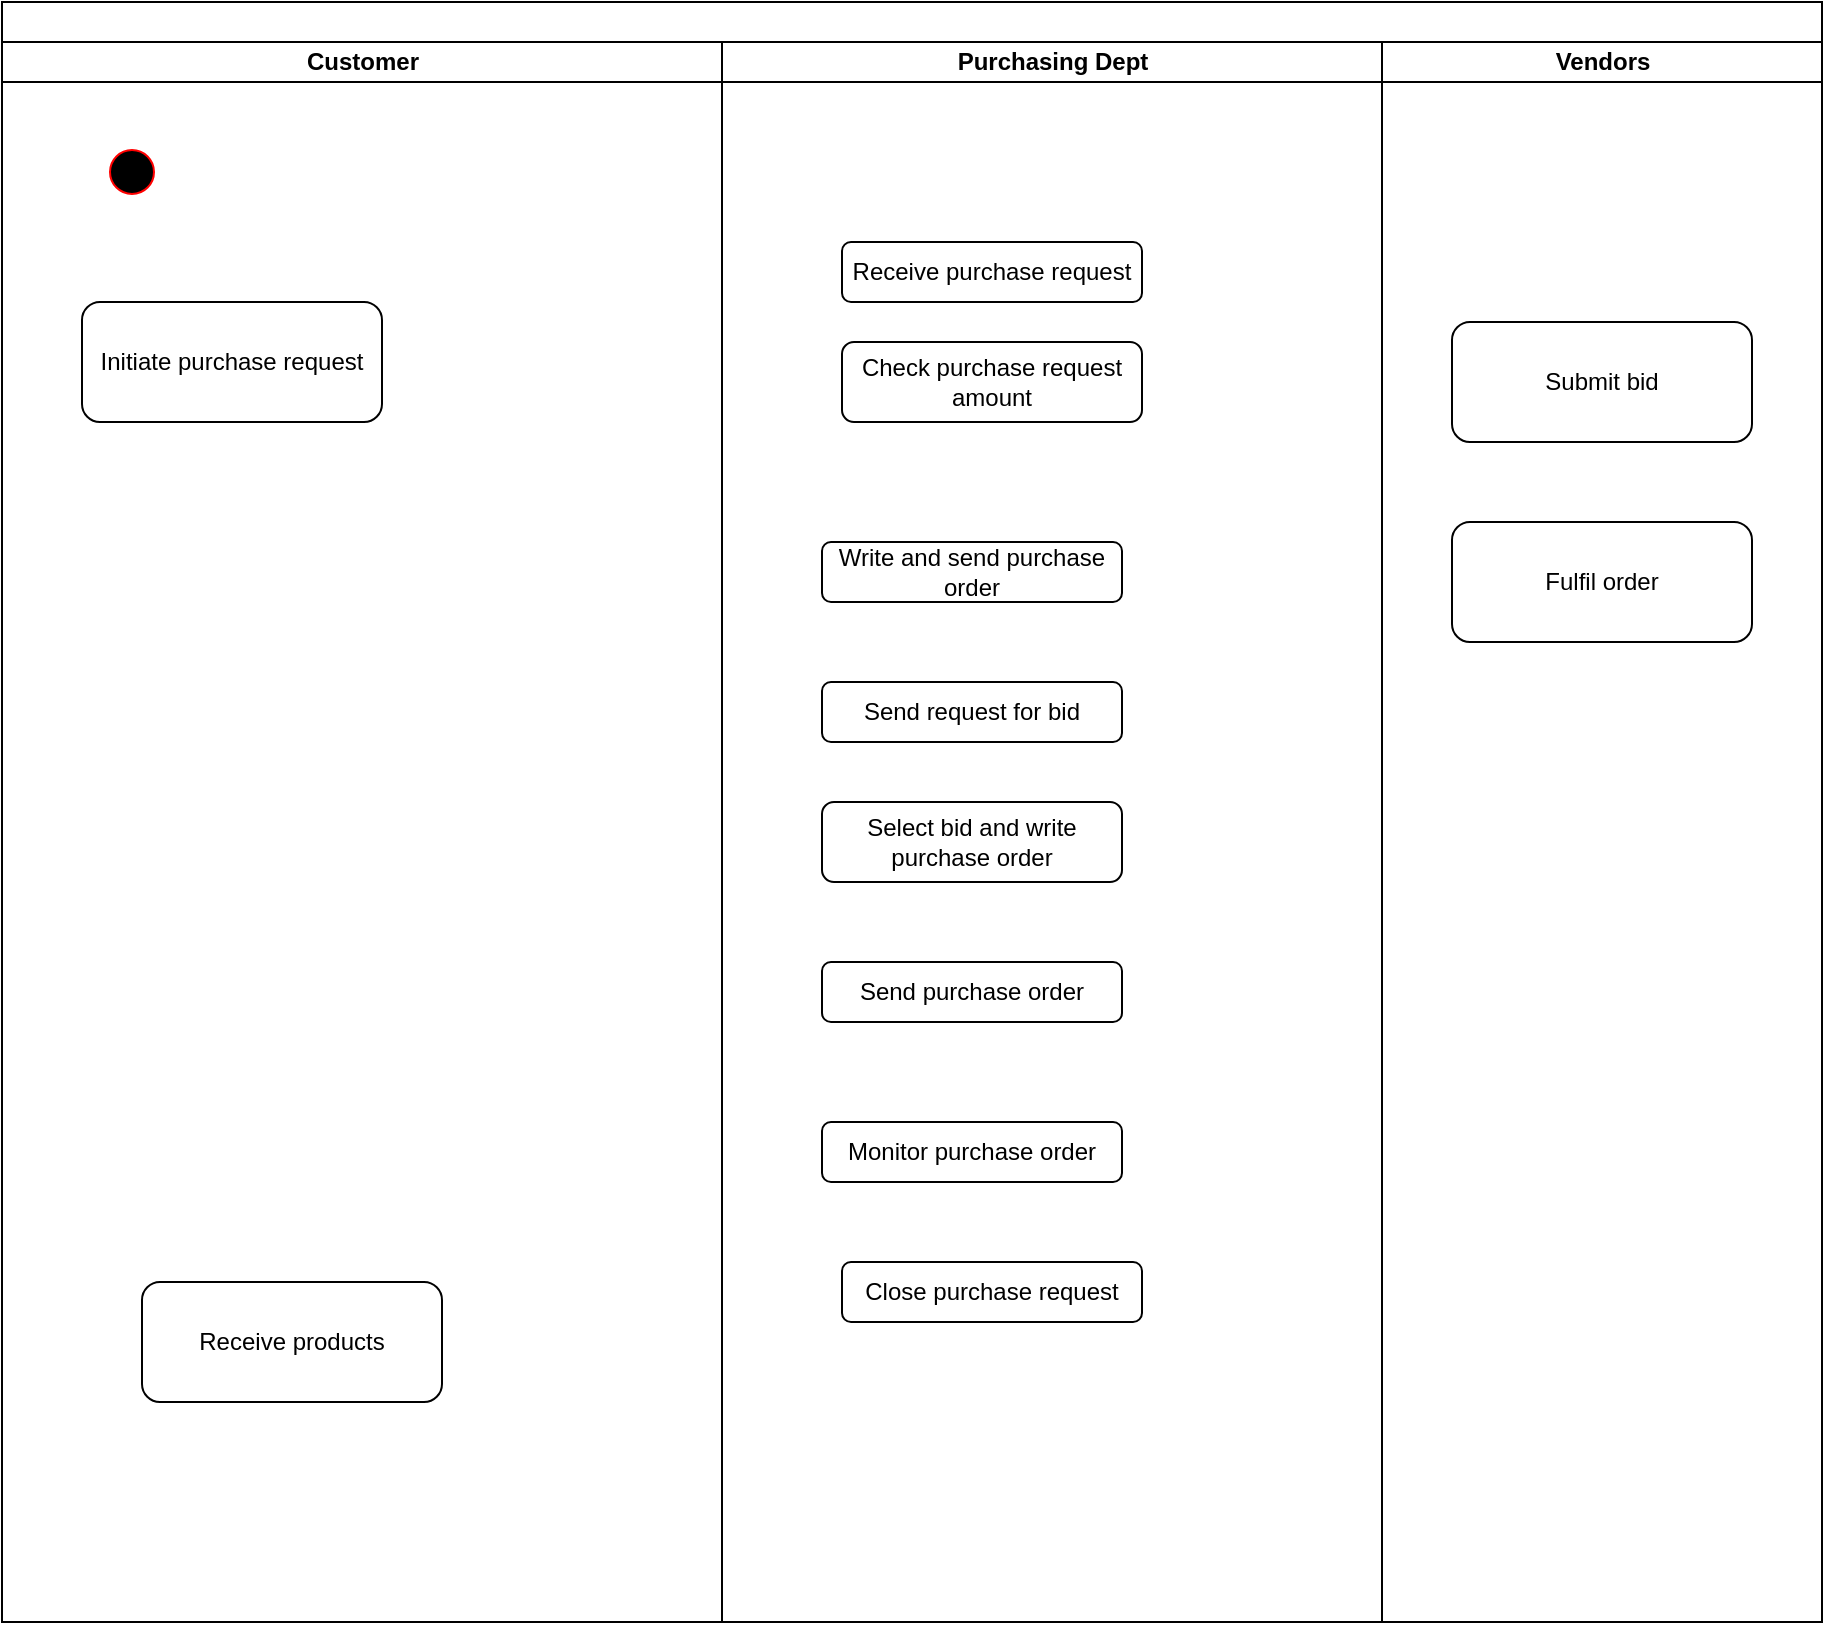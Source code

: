 <mxfile version="21.7.5" type="github">
  <diagram name="Page-1" id="MRdCfs2oOsbd40pX296Y">
    <mxGraphModel dx="1434" dy="782" grid="1" gridSize="10" guides="1" tooltips="1" connect="1" arrows="1" fold="1" page="1" pageScale="1" pageWidth="1169" pageHeight="827" math="0" shadow="0">
      <root>
        <mxCell id="0" />
        <mxCell id="1" parent="0" />
        <mxCell id="LFLOpZK--lgnjMknyGsm-1" value="" style="swimlane;childLayout=stackLayout;resizeParent=1;resizeParentMax=0;startSize=20;html=1;" vertex="1" parent="1">
          <mxGeometry x="110" y="30" width="910" height="810" as="geometry" />
        </mxCell>
        <mxCell id="LFLOpZK--lgnjMknyGsm-2" value="Customer" style="swimlane;startSize=20;html=1;" vertex="1" parent="LFLOpZK--lgnjMknyGsm-1">
          <mxGeometry y="20" width="360" height="790" as="geometry" />
        </mxCell>
        <mxCell id="LFLOpZK--lgnjMknyGsm-8" value="" style="ellipse;html=1;shape=startState;fillColor=#000000;strokeColor=#ff0000;" vertex="1" parent="LFLOpZK--lgnjMknyGsm-2">
          <mxGeometry x="50" y="50" width="30" height="30" as="geometry" />
        </mxCell>
        <mxCell id="LFLOpZK--lgnjMknyGsm-11" value="Initiate purchase request" style="rounded=1;whiteSpace=wrap;html=1;" vertex="1" parent="LFLOpZK--lgnjMknyGsm-2">
          <mxGeometry x="40" y="130" width="150" height="60" as="geometry" />
        </mxCell>
        <mxCell id="LFLOpZK--lgnjMknyGsm-25" value="Receive products" style="rounded=1;whiteSpace=wrap;html=1;" vertex="1" parent="LFLOpZK--lgnjMknyGsm-2">
          <mxGeometry x="70" y="620" width="150" height="60" as="geometry" />
        </mxCell>
        <mxCell id="LFLOpZK--lgnjMknyGsm-3" value="Purchasing Dept" style="swimlane;startSize=20;html=1;" vertex="1" parent="LFLOpZK--lgnjMknyGsm-1">
          <mxGeometry x="360" y="20" width="330" height="790" as="geometry" />
        </mxCell>
        <mxCell id="LFLOpZK--lgnjMknyGsm-13" value="Check purchase request amount" style="rounded=1;whiteSpace=wrap;html=1;" vertex="1" parent="LFLOpZK--lgnjMknyGsm-3">
          <mxGeometry x="60" y="150" width="150" height="40" as="geometry" />
        </mxCell>
        <mxCell id="LFLOpZK--lgnjMknyGsm-12" value="Receive purchase request" style="rounded=1;whiteSpace=wrap;html=1;" vertex="1" parent="LFLOpZK--lgnjMknyGsm-3">
          <mxGeometry x="60" y="100" width="150" height="30" as="geometry" />
        </mxCell>
        <mxCell id="LFLOpZK--lgnjMknyGsm-18" value="Write and send purchase order" style="rounded=1;whiteSpace=wrap;html=1;" vertex="1" parent="LFLOpZK--lgnjMknyGsm-3">
          <mxGeometry x="50" y="250" width="150" height="30" as="geometry" />
        </mxCell>
        <mxCell id="LFLOpZK--lgnjMknyGsm-19" value="Send request for bid" style="rounded=1;whiteSpace=wrap;html=1;" vertex="1" parent="LFLOpZK--lgnjMknyGsm-3">
          <mxGeometry x="50" y="320" width="150" height="30" as="geometry" />
        </mxCell>
        <mxCell id="LFLOpZK--lgnjMknyGsm-22" value="Send purchase order" style="rounded=1;whiteSpace=wrap;html=1;" vertex="1" parent="LFLOpZK--lgnjMknyGsm-3">
          <mxGeometry x="50" y="460" width="150" height="30" as="geometry" />
        </mxCell>
        <mxCell id="LFLOpZK--lgnjMknyGsm-23" value="Monitor purchase order" style="rounded=1;whiteSpace=wrap;html=1;" vertex="1" parent="LFLOpZK--lgnjMknyGsm-3">
          <mxGeometry x="50" y="540" width="150" height="30" as="geometry" />
        </mxCell>
        <mxCell id="LFLOpZK--lgnjMknyGsm-21" value="Select bid and write purchase order" style="rounded=1;whiteSpace=wrap;html=1;" vertex="1" parent="LFLOpZK--lgnjMknyGsm-3">
          <mxGeometry x="50" y="380" width="150" height="40" as="geometry" />
        </mxCell>
        <mxCell id="LFLOpZK--lgnjMknyGsm-26" value="Close purchase request" style="rounded=1;whiteSpace=wrap;html=1;" vertex="1" parent="LFLOpZK--lgnjMknyGsm-3">
          <mxGeometry x="60" y="610" width="150" height="30" as="geometry" />
        </mxCell>
        <mxCell id="LFLOpZK--lgnjMknyGsm-4" value="Vendors" style="swimlane;startSize=20;html=1;" vertex="1" parent="LFLOpZK--lgnjMknyGsm-1">
          <mxGeometry x="690" y="20" width="220" height="790" as="geometry" />
        </mxCell>
        <mxCell id="LFLOpZK--lgnjMknyGsm-20" value="Submit bid" style="rounded=1;whiteSpace=wrap;html=1;" vertex="1" parent="LFLOpZK--lgnjMknyGsm-4">
          <mxGeometry x="35" y="140" width="150" height="60" as="geometry" />
        </mxCell>
        <mxCell id="LFLOpZK--lgnjMknyGsm-27" value="Fulfil order" style="rounded=1;whiteSpace=wrap;html=1;" vertex="1" parent="LFLOpZK--lgnjMknyGsm-4">
          <mxGeometry x="35" y="240" width="150" height="60" as="geometry" />
        </mxCell>
      </root>
    </mxGraphModel>
  </diagram>
</mxfile>
